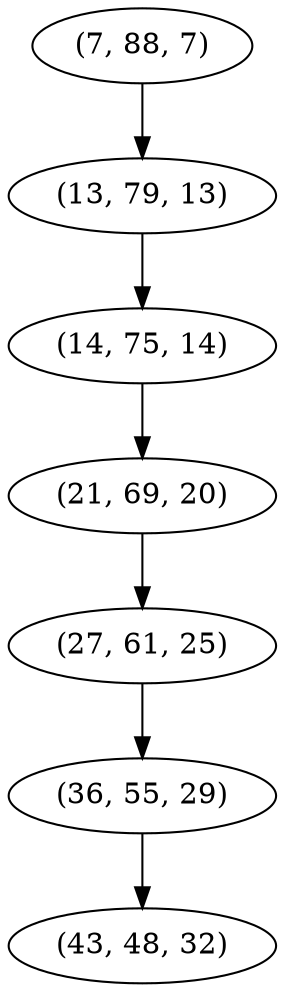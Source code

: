 digraph tree {
    "(7, 88, 7)";
    "(13, 79, 13)";
    "(14, 75, 14)";
    "(21, 69, 20)";
    "(27, 61, 25)";
    "(36, 55, 29)";
    "(43, 48, 32)";
    "(7, 88, 7)" -> "(13, 79, 13)";
    "(13, 79, 13)" -> "(14, 75, 14)";
    "(14, 75, 14)" -> "(21, 69, 20)";
    "(21, 69, 20)" -> "(27, 61, 25)";
    "(27, 61, 25)" -> "(36, 55, 29)";
    "(36, 55, 29)" -> "(43, 48, 32)";
}
